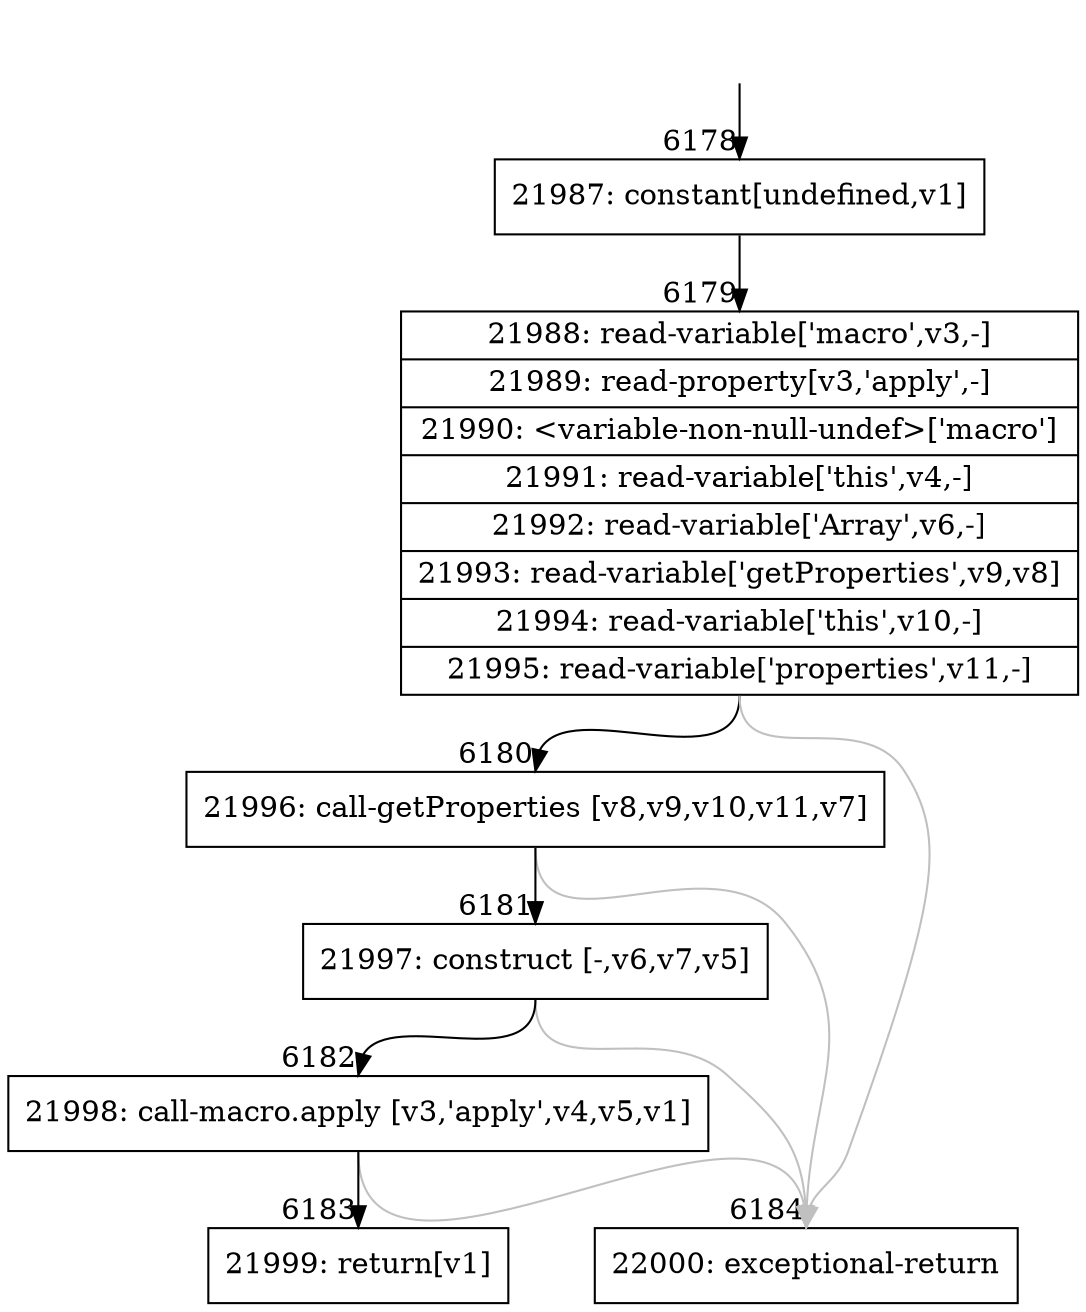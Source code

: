 digraph {
rankdir="TD"
BB_entry500[shape=none,label=""];
BB_entry500 -> BB6178 [tailport=s, headport=n, headlabel="    6178"]
BB6178 [shape=record label="{21987: constant[undefined,v1]}" ] 
BB6178 -> BB6179 [tailport=s, headport=n, headlabel="      6179"]
BB6179 [shape=record label="{21988: read-variable['macro',v3,-]|21989: read-property[v3,'apply',-]|21990: \<variable-non-null-undef\>['macro']|21991: read-variable['this',v4,-]|21992: read-variable['Array',v6,-]|21993: read-variable['getProperties',v9,v8]|21994: read-variable['this',v10,-]|21995: read-variable['properties',v11,-]}" ] 
BB6179 -> BB6180 [tailport=s, headport=n, headlabel="      6180"]
BB6179 -> BB6184 [tailport=s, headport=n, color=gray, headlabel="      6184"]
BB6180 [shape=record label="{21996: call-getProperties [v8,v9,v10,v11,v7]}" ] 
BB6180 -> BB6181 [tailport=s, headport=n, headlabel="      6181"]
BB6180 -> BB6184 [tailport=s, headport=n, color=gray]
BB6181 [shape=record label="{21997: construct [-,v6,v7,v5]}" ] 
BB6181 -> BB6182 [tailport=s, headport=n, headlabel="      6182"]
BB6181 -> BB6184 [tailport=s, headport=n, color=gray]
BB6182 [shape=record label="{21998: call-macro.apply [v3,'apply',v4,v5,v1]}" ] 
BB6182 -> BB6183 [tailport=s, headport=n, headlabel="      6183"]
BB6182 -> BB6184 [tailport=s, headport=n, color=gray]
BB6183 [shape=record label="{21999: return[v1]}" ] 
BB6184 [shape=record label="{22000: exceptional-return}" ] 
//#$~ 11245
}
